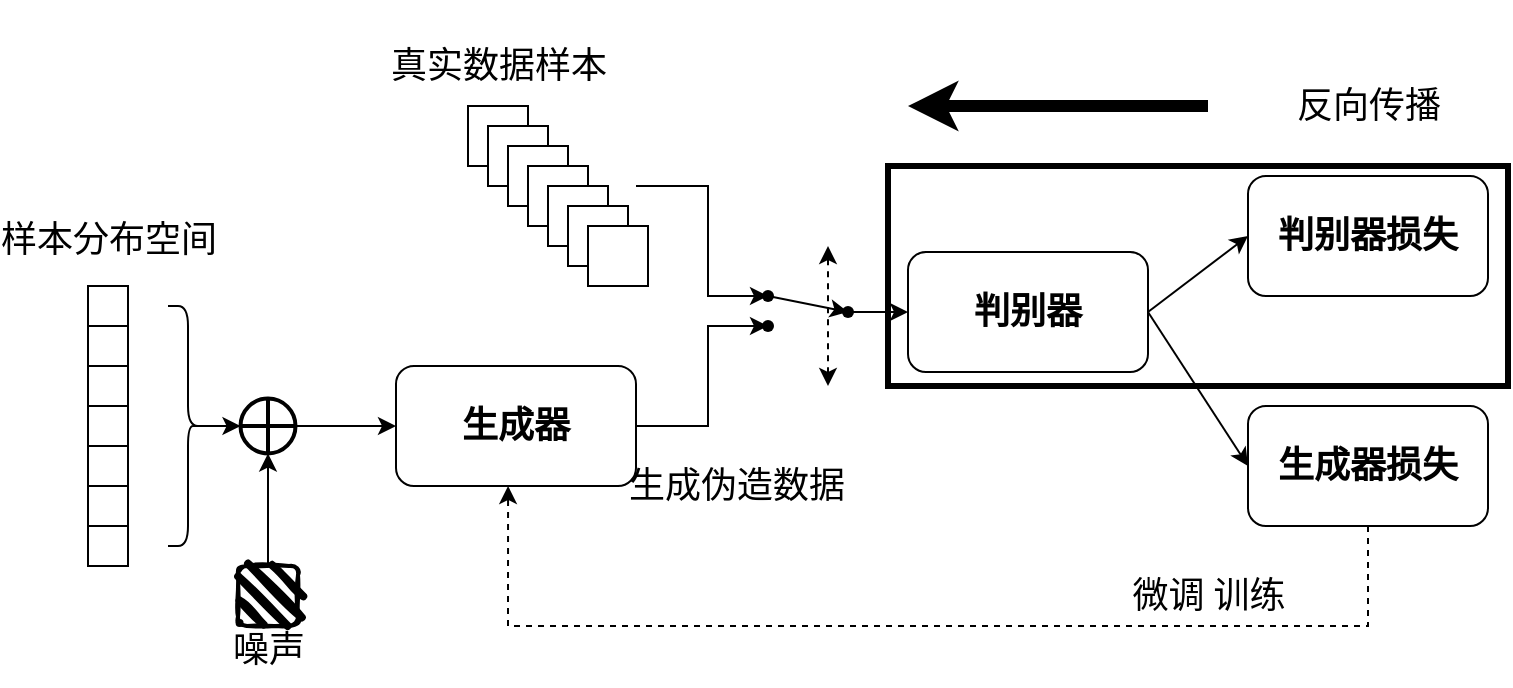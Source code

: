 <mxfile version="21.7.5" type="github">
  <diagram id="2lIywbup4bS1AB31_zoz" name="第 1 页">
    <mxGraphModel dx="909" dy="581" grid="1" gridSize="10" guides="1" tooltips="1" connect="1" arrows="1" fold="1" page="1" pageScale="1" pageWidth="827" pageHeight="1169" math="0" shadow="0">
      <root>
        <mxCell id="0" />
        <mxCell id="1" parent="0" />
        <mxCell id="LJu-U1HtzfOYV5o9qGT4-5" value="" style="whiteSpace=wrap;html=1;shadow=0;strokeColor=#000000;strokeWidth=3;" parent="1" vertex="1">
          <mxGeometry x="660" y="90" width="310" height="110" as="geometry" />
        </mxCell>
        <mxCell id="WfkUiSgYCt_blRrE_JdE-26" value="" style="whiteSpace=wrap;html=1;shadow=0;fillColor=#FFFFFF;strokeColor=default;" parent="1" vertex="1">
          <mxGeometry x="450" y="60" width="30" height="30" as="geometry" />
        </mxCell>
        <mxCell id="WfkUiSgYCt_blRrE_JdE-25" value="" style="whiteSpace=wrap;html=1;shadow=0;fillColor=#FFFFFF;" parent="1" vertex="1">
          <mxGeometry x="460" y="70" width="30" height="30" as="geometry" />
        </mxCell>
        <mxCell id="WfkUiSgYCt_blRrE_JdE-1" value="" style="whiteSpace=wrap;html=1;aspect=fixed;fillColor=default;fontColor=default;strokeColor=default;" parent="1" vertex="1">
          <mxGeometry x="260" y="150" width="20" height="20" as="geometry" />
        </mxCell>
        <mxCell id="WfkUiSgYCt_blRrE_JdE-2" value="" style="whiteSpace=wrap;html=1;aspect=fixed;" parent="1" vertex="1">
          <mxGeometry x="260" y="170" width="20" height="20" as="geometry" />
        </mxCell>
        <mxCell id="WfkUiSgYCt_blRrE_JdE-3" value="" style="whiteSpace=wrap;html=1;aspect=fixed;fillColor=default;strokeColor=default;" parent="1" vertex="1">
          <mxGeometry x="260" y="190" width="20" height="20" as="geometry" />
        </mxCell>
        <mxCell id="WfkUiSgYCt_blRrE_JdE-4" value="" style="whiteSpace=wrap;html=1;aspect=fixed;fillColor=default;strokeColor=default;" parent="1" vertex="1">
          <mxGeometry x="260" y="210" width="20" height="20" as="geometry" />
        </mxCell>
        <mxCell id="WfkUiSgYCt_blRrE_JdE-5" value="" style="whiteSpace=wrap;html=1;aspect=fixed;fillColor=default;strokeColor=default;" parent="1" vertex="1">
          <mxGeometry x="260" y="230" width="20" height="20" as="geometry" />
        </mxCell>
        <mxCell id="WfkUiSgYCt_blRrE_JdE-6" value="" style="whiteSpace=wrap;html=1;aspect=fixed;fillColor=default;strokeColor=default;" parent="1" vertex="1">
          <mxGeometry x="260" y="250" width="20" height="20" as="geometry" />
        </mxCell>
        <mxCell id="WfkUiSgYCt_blRrE_JdE-7" value="" style="whiteSpace=wrap;html=1;aspect=fixed;fillColor=default;strokeColor=default;" parent="1" vertex="1">
          <mxGeometry x="260" y="270" width="20" height="20" as="geometry" />
        </mxCell>
        <mxCell id="WfkUiSgYCt_blRrE_JdE-8" value="" style="shape=curlyBracket;whiteSpace=wrap;html=1;rounded=1;flipH=1;size=0.5;" parent="1" vertex="1">
          <mxGeometry x="300" y="160" width="20" height="120" as="geometry" />
        </mxCell>
        <mxCell id="WfkUiSgYCt_blRrE_JdE-9" value="" style="endArrow=classic;html=1;rounded=0;exitX=0.1;exitY=0.5;exitDx=0;exitDy=0;exitPerimeter=0;entryX=0;entryY=0.5;entryDx=0;entryDy=0;" parent="1" source="WfkUiSgYCt_blRrE_JdE-8" target="WfkUiSgYCt_blRrE_JdE-10" edge="1">
          <mxGeometry width="50" height="50" relative="1" as="geometry">
            <mxPoint x="390" y="250" as="sourcePoint" />
            <mxPoint x="330" y="220" as="targetPoint" />
          </mxGeometry>
        </mxCell>
        <mxCell id="WfkUiSgYCt_blRrE_JdE-10" value="" style="shape=orEllipse;perimeter=ellipsePerimeter;whiteSpace=wrap;html=1;backgroundOutline=1;shadow=0;strokeWidth=2;" parent="1" vertex="1">
          <mxGeometry x="336.25" y="206.25" width="27.5" height="27.5" as="geometry" />
        </mxCell>
        <mxCell id="WfkUiSgYCt_blRrE_JdE-11" value="" style="rounded=1;whiteSpace=wrap;html=1;strokeWidth=2;fillWeight=4;hachureGap=8;hachureAngle=45;fillColor=#000000;sketch=1;" parent="1" vertex="1">
          <mxGeometry x="335" y="290" width="30" height="30" as="geometry" />
        </mxCell>
        <mxCell id="WfkUiSgYCt_blRrE_JdE-12" value="" style="endArrow=classic;html=1;rounded=0;entryX=0.5;entryY=1;entryDx=0;entryDy=0;" parent="1" target="WfkUiSgYCt_blRrE_JdE-10" edge="1">
          <mxGeometry width="50" height="50" relative="1" as="geometry">
            <mxPoint x="350" y="290" as="sourcePoint" />
            <mxPoint x="350" y="250" as="targetPoint" />
            <Array as="points">
              <mxPoint x="350" y="270" />
            </Array>
          </mxGeometry>
        </mxCell>
        <mxCell id="WfkUiSgYCt_blRrE_JdE-13" value="&lt;span style=&quot;font-size: 18px;&quot;&gt;&lt;b style=&quot;&quot;&gt;&lt;font data-font-src=&quot;https://fonts.googleapis.com/css?family=%E5%AE%8B%E4%BD%93&quot; face=&quot;宋体-简&quot;&gt;生成器&lt;/font&gt;&lt;/b&gt;&lt;/span&gt;" style="rounded=1;whiteSpace=wrap;html=1;shadow=0;fillColor=#FFFFFF;" parent="1" vertex="1">
          <mxGeometry x="414" y="190" width="120" height="60" as="geometry" />
        </mxCell>
        <mxCell id="WfkUiSgYCt_blRrE_JdE-14" value="" style="endArrow=classic;html=1;rounded=0;exitX=1;exitY=0.5;exitDx=0;exitDy=0;entryX=0;entryY=0.5;entryDx=0;entryDy=0;" parent="1" source="WfkUiSgYCt_blRrE_JdE-10" target="WfkUiSgYCt_blRrE_JdE-13" edge="1">
          <mxGeometry width="50" height="50" relative="1" as="geometry">
            <mxPoint x="360" y="300" as="sourcePoint" />
            <mxPoint x="360" y="260" as="targetPoint" />
            <Array as="points" />
          </mxGeometry>
        </mxCell>
        <mxCell id="WfkUiSgYCt_blRrE_JdE-15" value="" style="whiteSpace=wrap;html=1;aspect=fixed;shadow=0;fillColor=#FFFFFF;strokeColor=default;" parent="1" vertex="1">
          <mxGeometry x="470" y="80" width="30" height="30" as="geometry" />
        </mxCell>
        <mxCell id="WfkUiSgYCt_blRrE_JdE-16" value="" style="whiteSpace=wrap;html=1;shadow=0;fillColor=#FFFFFF;strokeColor=default;" parent="1" vertex="1">
          <mxGeometry x="480" y="90" width="30" height="30" as="geometry" />
        </mxCell>
        <mxCell id="WfkUiSgYCt_blRrE_JdE-17" value="" style="whiteSpace=wrap;html=1;shadow=0;fillColor=#FFFFFF;strokeColor=default;" parent="1" vertex="1">
          <mxGeometry x="490" y="100" width="30" height="30" as="geometry" />
        </mxCell>
        <mxCell id="WfkUiSgYCt_blRrE_JdE-18" value="" style="whiteSpace=wrap;html=1;shadow=0;fillColor=#FFFFFF;strokeColor=default;" parent="1" vertex="1">
          <mxGeometry x="500" y="110" width="30" height="30" as="geometry" />
        </mxCell>
        <mxCell id="WfkUiSgYCt_blRrE_JdE-19" value="" style="whiteSpace=wrap;html=1;shadow=0;fillColor=#FFFFFF;strokeColor=default;" parent="1" vertex="1">
          <mxGeometry x="510" y="120" width="30" height="30" as="geometry" />
        </mxCell>
        <mxCell id="WfkUiSgYCt_blRrE_JdE-21" value="&lt;b&gt;&lt;font data-font-src=&quot;https://fonts.googleapis.com/css?family=%E5%AE%8B%E4%BD%93&quot; face=&quot;宋体-简&quot; style=&quot;font-size: 18px;&quot;&gt;判别器&lt;/font&gt;&lt;/b&gt;" style="rounded=1;whiteSpace=wrap;html=1;shadow=0;fillColor=#FFFFFF;fontFamily=Times New Roman;" parent="1" vertex="1">
          <mxGeometry x="670" y="133" width="120" height="60" as="geometry" />
        </mxCell>
        <mxCell id="WfkUiSgYCt_blRrE_JdE-22" value="" style="edgeStyle=elbowEdgeStyle;elbow=horizontal;endArrow=classic;html=1;rounded=0;exitX=1;exitY=0.5;exitDx=0;exitDy=0;" parent="1" source="WfkUiSgYCt_blRrE_JdE-13" edge="1">
          <mxGeometry width="50" height="50" relative="1" as="geometry">
            <mxPoint x="600" y="220" as="sourcePoint" />
            <mxPoint x="600" y="170" as="targetPoint" />
            <Array as="points">
              <mxPoint x="570" y="170" />
            </Array>
          </mxGeometry>
        </mxCell>
        <mxCell id="WfkUiSgYCt_blRrE_JdE-23" value="" style="edgeStyle=elbowEdgeStyle;elbow=horizontal;endArrow=classic;html=1;rounded=0;" parent="1" edge="1">
          <mxGeometry width="50" height="50" relative="1" as="geometry">
            <mxPoint x="534" y="100" as="sourcePoint" />
            <mxPoint x="600" y="155" as="targetPoint" />
            <Array as="points">
              <mxPoint x="570" y="155" />
            </Array>
          </mxGeometry>
        </mxCell>
        <mxCell id="WfkUiSgYCt_blRrE_JdE-27" value="" style="shape=waypoint;sketch=0;fillStyle=solid;size=6;pointerEvents=1;points=[];fillColor=none;resizable=0;rotatable=0;perimeter=centerPerimeter;snapToPoint=1;shadow=0;" parent="1" vertex="1">
          <mxGeometry x="580" y="135" width="40" height="40" as="geometry" />
        </mxCell>
        <mxCell id="WfkUiSgYCt_blRrE_JdE-29" value="" style="shape=waypoint;sketch=0;fillStyle=solid;size=6;pointerEvents=1;points=[];fillColor=none;resizable=0;rotatable=0;perimeter=centerPerimeter;snapToPoint=1;shadow=0;" parent="1" vertex="1">
          <mxGeometry x="580" y="150" width="40" height="40" as="geometry" />
        </mxCell>
        <mxCell id="WfkUiSgYCt_blRrE_JdE-30" value="" style="shape=waypoint;sketch=0;fillStyle=solid;size=6;pointerEvents=1;points=[];fillColor=none;resizable=0;rotatable=0;perimeter=centerPerimeter;snapToPoint=1;shadow=0;" parent="1" vertex="1">
          <mxGeometry x="620" y="143" width="40" height="40" as="geometry" />
        </mxCell>
        <mxCell id="WfkUiSgYCt_blRrE_JdE-31" value="" style="endArrow=classic;html=1;rounded=0;" parent="1" source="WfkUiSgYCt_blRrE_JdE-30" edge="1">
          <mxGeometry width="50" height="50" relative="1" as="geometry">
            <mxPoint x="660" y="210" as="sourcePoint" />
            <mxPoint x="670" y="163" as="targetPoint" />
          </mxGeometry>
        </mxCell>
        <mxCell id="WfkUiSgYCt_blRrE_JdE-32" value="" style="endArrow=classic;html=1;rounded=0;" parent="1" source="WfkUiSgYCt_blRrE_JdE-27" target="WfkUiSgYCt_blRrE_JdE-30" edge="1">
          <mxGeometry width="50" height="50" relative="1" as="geometry">
            <mxPoint x="660" y="210" as="sourcePoint" />
            <mxPoint x="710" y="160" as="targetPoint" />
          </mxGeometry>
        </mxCell>
        <mxCell id="WfkUiSgYCt_blRrE_JdE-33" value="" style="endArrow=classic;startArrow=classic;html=1;rounded=0;dashed=1;" parent="1" edge="1">
          <mxGeometry width="50" height="50" relative="1" as="geometry">
            <mxPoint x="630" y="200" as="sourcePoint" />
            <mxPoint x="630" y="130" as="targetPoint" />
          </mxGeometry>
        </mxCell>
        <mxCell id="WfkUiSgYCt_blRrE_JdE-34" value="" style="endArrow=classic;html=1;rounded=0;exitX=1;exitY=0.5;exitDx=0;exitDy=0;entryX=0;entryY=0.5;entryDx=0;entryDy=0;" parent="1" source="WfkUiSgYCt_blRrE_JdE-21" target="LJu-U1HtzfOYV5o9qGT4-1" edge="1">
          <mxGeometry width="50" height="50" relative="1" as="geometry">
            <mxPoint x="790" y="220" as="sourcePoint" />
            <mxPoint x="820" y="163" as="targetPoint" />
          </mxGeometry>
        </mxCell>
        <mxCell id="WfkUiSgYCt_blRrE_JdE-37" style="edgeStyle=orthogonalEdgeStyle;rounded=0;orthogonalLoop=1;jettySize=auto;html=1;entryX=0.467;entryY=1;entryDx=0;entryDy=0;entryPerimeter=0;dashed=1;" parent="1" target="WfkUiSgYCt_blRrE_JdE-13" edge="1">
          <mxGeometry relative="1" as="geometry">
            <mxPoint x="870" y="340" as="targetPoint" />
            <Array as="points">
              <mxPoint x="900" y="320" />
              <mxPoint x="470" y="320" />
            </Array>
            <mxPoint x="900" y="270" as="sourcePoint" />
          </mxGeometry>
        </mxCell>
        <mxCell id="WfkUiSgYCt_blRrE_JdE-39" value="&lt;font data-font-src=&quot;https://fonts.googleapis.com/css?family=%E5%AE%8B%E4%BD%93&quot; face=&quot;宋体-简&quot; style=&quot;font-size: 18px; font-weight: normal;&quot;&gt;微调 训练&lt;/font&gt;" style="text;strokeColor=none;fillColor=none;html=1;fontSize=18;fontStyle=1;verticalAlign=middle;align=center;shadow=0;fontFamily=Times New Roman;" parent="1" vertex="1">
          <mxGeometry x="770" y="285" width="100" height="40" as="geometry" />
        </mxCell>
        <mxCell id="WfkUiSgYCt_blRrE_JdE-42" value="&lt;span style=&quot;font-size: 18px; font-weight: 400;&quot;&gt;&lt;font data-font-src=&quot;https://fonts.googleapis.com/css?family=%E5%AE%8B%E4%BD%93&quot; face=&quot;宋体-简&quot;&gt;样本分布空间&lt;/font&gt;&lt;/span&gt;" style="text;strokeColor=none;fillColor=none;html=1;fontSize=24;fontStyle=1;verticalAlign=middle;align=center;shadow=0;" parent="1" vertex="1">
          <mxGeometry x="220" y="105" width="100" height="40" as="geometry" />
        </mxCell>
        <mxCell id="WfkUiSgYCt_blRrE_JdE-43" value="&lt;span style=&quot;font-size: 18px; font-weight: 400;&quot;&gt;&lt;font face=&quot;宋体-简&quot; data-font-src=&quot;https://fonts.googleapis.com/css?family=%E5%AE%8B%E4%BD%93&quot;&gt;噪声&lt;/font&gt;&lt;/span&gt;" style="text;strokeColor=none;fillColor=none;html=1;fontSize=24;fontStyle=1;verticalAlign=middle;align=center;shadow=0;" parent="1" vertex="1">
          <mxGeometry x="300" y="310" width="100" height="40" as="geometry" />
        </mxCell>
        <mxCell id="WfkUiSgYCt_blRrE_JdE-44" value="&lt;font data-font-src=&quot;https://fonts.googleapis.com/css?family=%E5%AE%8B%E4%BD%93&quot; face=&quot;宋体-简&quot; style=&quot;font-size: 18px; font-weight: normal;&quot;&gt;真实数据样本&lt;/font&gt;" style="text;strokeColor=none;fillColor=none;html=1;fontSize=18;fontStyle=1;verticalAlign=middle;align=center;shadow=0;fontFamily=Times New Roman;" parent="1" vertex="1">
          <mxGeometry x="415" y="20" width="100" height="40" as="geometry" />
        </mxCell>
        <mxCell id="WfkUiSgYCt_blRrE_JdE-45" value="&lt;span style=&quot;font-weight: 400;&quot;&gt;&lt;font data-font-src=&quot;https://fonts.googleapis.com/css?family=%E5%AE%8B%E4%BD%93&quot; face=&quot;宋体-简&quot;&gt;生成伪造数据&lt;/font&gt;&lt;/span&gt;" style="text;strokeColor=none;fillColor=none;html=1;fontSize=18;fontStyle=1;verticalAlign=middle;align=center;shadow=0;fontFamily=Times New Roman;" parent="1" vertex="1">
          <mxGeometry x="534" y="230" width="100" height="40" as="geometry" />
        </mxCell>
        <mxCell id="LJu-U1HtzfOYV5o9qGT4-1" value="&lt;b&gt;&lt;font data-font-src=&quot;https://fonts.googleapis.com/css?family=%E5%AE%8B%E4%BD%93&quot; face=&quot;宋体-简&quot; style=&quot;font-size: 18px;&quot;&gt;判别器损失&lt;/font&gt;&lt;/b&gt;" style="rounded=1;whiteSpace=wrap;html=1;shadow=0;fillColor=#FFFFFF;fontFamily=Times New Roman;" parent="1" vertex="1">
          <mxGeometry x="840" y="95" width="120" height="60" as="geometry" />
        </mxCell>
        <mxCell id="LJu-U1HtzfOYV5o9qGT4-2" value="&lt;b&gt;&lt;font data-font-src=&quot;https://fonts.googleapis.com/css?family=%E5%AE%8B%E4%BD%93&quot; face=&quot;宋体-简&quot; style=&quot;font-size: 18px;&quot;&gt;生成器损失&lt;/font&gt;&lt;/b&gt;" style="rounded=1;whiteSpace=wrap;html=1;shadow=0;fillColor=#FFFFFF;fontFamily=Times New Roman;" parent="1" vertex="1">
          <mxGeometry x="840" y="210" width="120" height="60" as="geometry" />
        </mxCell>
        <mxCell id="LJu-U1HtzfOYV5o9qGT4-4" value="" style="endArrow=classic;html=1;rounded=0;exitX=1;exitY=0.5;exitDx=0;exitDy=0;entryX=0;entryY=0.5;entryDx=0;entryDy=0;" parent="1" source="WfkUiSgYCt_blRrE_JdE-21" target="LJu-U1HtzfOYV5o9qGT4-2" edge="1">
          <mxGeometry width="50" height="50" relative="1" as="geometry">
            <mxPoint x="800" y="173" as="sourcePoint" />
            <mxPoint x="850" y="135" as="targetPoint" />
          </mxGeometry>
        </mxCell>
        <mxCell id="LJu-U1HtzfOYV5o9qGT4-6" value="" style="endArrow=classic;html=1;rounded=0;strokeWidth=6;strokeColor=#000000;" parent="1" edge="1">
          <mxGeometry width="50" height="50" relative="1" as="geometry">
            <mxPoint x="820" y="60" as="sourcePoint" />
            <mxPoint x="670" y="60" as="targetPoint" />
          </mxGeometry>
        </mxCell>
        <mxCell id="LJu-U1HtzfOYV5o9qGT4-7" value="&lt;h6 style=&quot;font-size: 18px;&quot;&gt;&lt;span style=&quot;font-weight: 400;&quot;&gt;&lt;font data-font-src=&quot;https://fonts.googleapis.com/css?family=%E5%AE%8B%E4%BD%93&quot; face=&quot;宋体-简&quot;&gt;反向传播&lt;/font&gt;&lt;/span&gt;&lt;/h6&gt;" style="text;strokeColor=none;fillColor=none;html=1;fontSize=18;fontStyle=1;verticalAlign=middle;align=center;shadow=0;fontFamily=Times New Roman;" parent="1" vertex="1">
          <mxGeometry x="850" y="40" width="100" height="40" as="geometry" />
        </mxCell>
      </root>
    </mxGraphModel>
  </diagram>
</mxfile>
